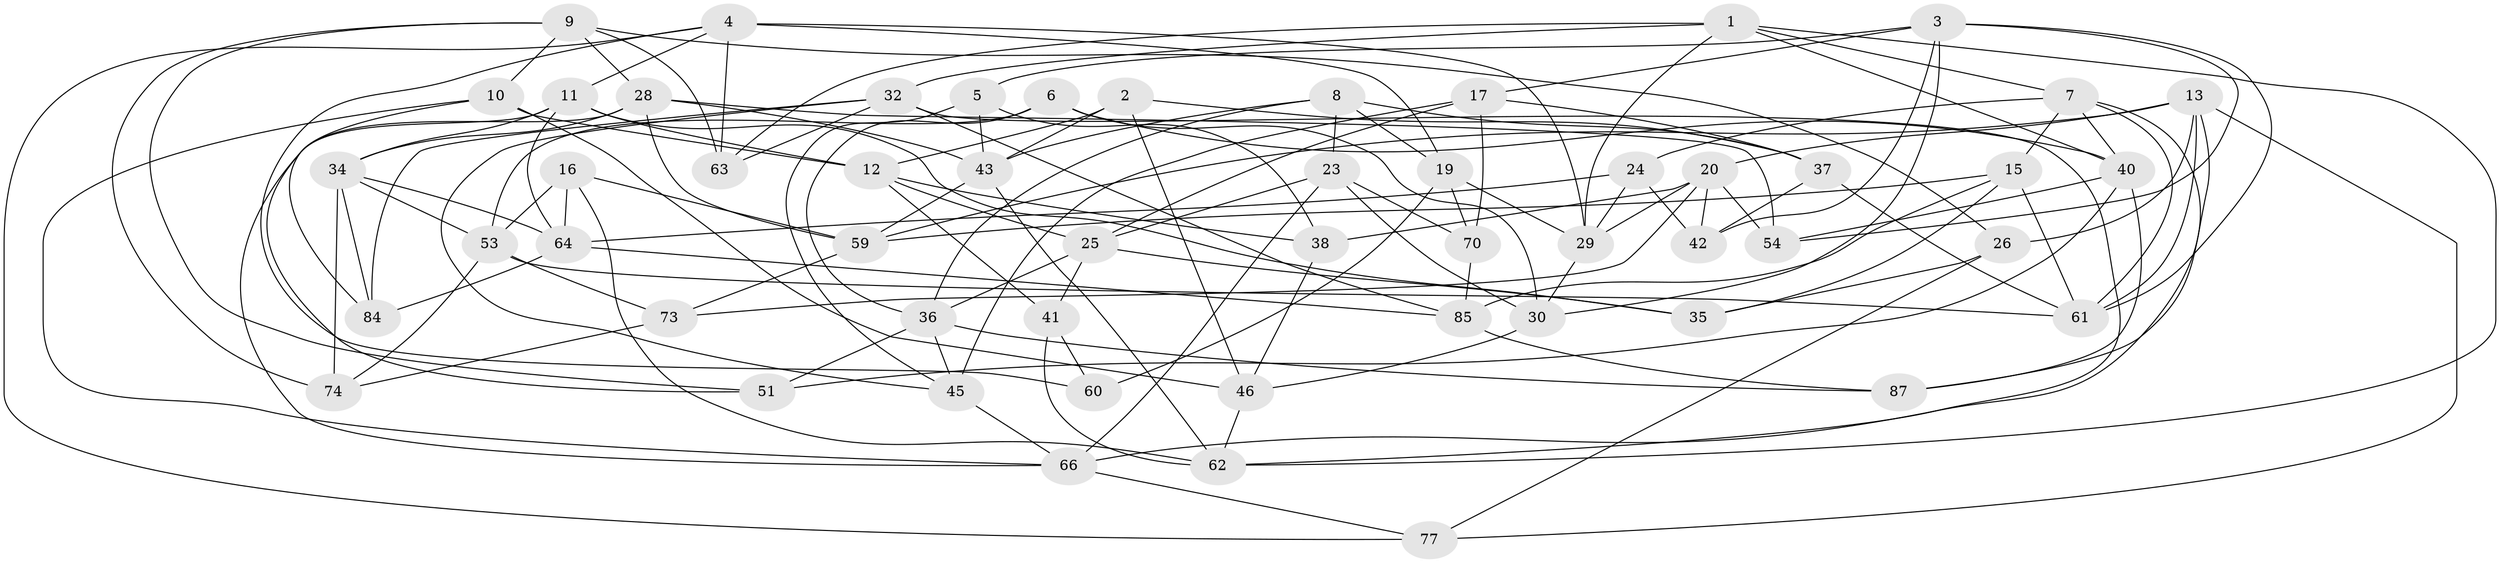 // Generated by graph-tools (version 1.1) at 2025/52/02/27/25 19:52:33]
// undirected, 54 vertices, 136 edges
graph export_dot {
graph [start="1"]
  node [color=gray90,style=filled];
  1 [super="+22"];
  2;
  3 [super="+68"];
  4 [super="+31"];
  5;
  6;
  7 [super="+21"];
  8 [super="+18"];
  9 [super="+58"];
  10 [super="+56"];
  11 [super="+55"];
  12 [super="+14"];
  13 [super="+27"];
  15 [super="+48"];
  16;
  17 [super="+33"];
  19 [super="+49"];
  20 [super="+71"];
  23 [super="+44"];
  24;
  25 [super="+57"];
  26;
  28 [super="+52"];
  29 [super="+47"];
  30 [super="+76"];
  32 [super="+83"];
  34 [super="+81"];
  35;
  36 [super="+39"];
  37 [super="+50"];
  38;
  40 [super="+86"];
  41;
  42;
  43 [super="+65"];
  45 [super="+75"];
  46 [super="+67"];
  51;
  53 [super="+78"];
  54;
  59 [super="+82"];
  60;
  61 [super="+69"];
  62 [super="+80"];
  63;
  64 [super="+79"];
  66 [super="+72"];
  70;
  73;
  74;
  77;
  84;
  85 [super="+88"];
  87;
  1 -- 63;
  1 -- 32;
  1 -- 29;
  1 -- 40;
  1 -- 62;
  1 -- 7;
  2 -- 37;
  2 -- 12;
  2 -- 43;
  2 -- 46;
  3 -- 17;
  3 -- 54;
  3 -- 61;
  3 -- 42;
  3 -- 5;
  3 -- 30;
  4 -- 60;
  4 -- 63;
  4 -- 11;
  4 -- 19;
  4 -- 77;
  4 -- 29;
  5 -- 45;
  5 -- 38;
  5 -- 43;
  6 -- 40;
  6 -- 30;
  6 -- 53;
  6 -- 36;
  7 -- 40;
  7 -- 24;
  7 -- 66;
  7 -- 15;
  7 -- 61;
  8 -- 36;
  8 -- 43;
  8 -- 37 [weight=2];
  8 -- 23;
  8 -- 19;
  9 -- 51;
  9 -- 74;
  9 -- 26;
  9 -- 63;
  9 -- 28;
  9 -- 10;
  10 -- 46 [weight=2];
  10 -- 66;
  10 -- 12;
  10 -- 84;
  11 -- 51;
  11 -- 34;
  11 -- 12;
  11 -- 35;
  11 -- 64;
  12 -- 38;
  12 -- 25;
  12 -- 41;
  13 -- 59;
  13 -- 26;
  13 -- 77;
  13 -- 61;
  13 -- 20;
  13 -- 87;
  15 -- 85 [weight=2];
  15 -- 59;
  15 -- 35;
  15 -- 61;
  16 -- 62;
  16 -- 53;
  16 -- 59;
  16 -- 64;
  17 -- 37;
  17 -- 45 [weight=2];
  17 -- 25;
  17 -- 70;
  19 -- 60 [weight=2];
  19 -- 29;
  19 -- 70;
  20 -- 42;
  20 -- 73;
  20 -- 38;
  20 -- 29;
  20 -- 54;
  23 -- 70;
  23 -- 30 [weight=2];
  23 -- 25;
  23 -- 66;
  24 -- 29;
  24 -- 64;
  24 -- 42;
  25 -- 35;
  25 -- 36;
  25 -- 41;
  26 -- 35;
  26 -- 77;
  28 -- 54;
  28 -- 34;
  28 -- 59;
  28 -- 66;
  28 -- 43;
  29 -- 30;
  30 -- 46;
  32 -- 85;
  32 -- 45;
  32 -- 84;
  32 -- 62;
  32 -- 63;
  34 -- 64;
  34 -- 53;
  34 -- 84;
  34 -- 74;
  36 -- 51;
  36 -- 45;
  36 -- 87;
  37 -- 42;
  37 -- 61;
  38 -- 46;
  40 -- 51;
  40 -- 54;
  40 -- 87;
  41 -- 60;
  41 -- 62;
  43 -- 59;
  43 -- 62;
  45 -- 66;
  46 -- 62;
  53 -- 74;
  53 -- 73;
  53 -- 61;
  59 -- 73;
  64 -- 84;
  64 -- 85;
  66 -- 77;
  70 -- 85;
  73 -- 74;
  85 -- 87;
}
